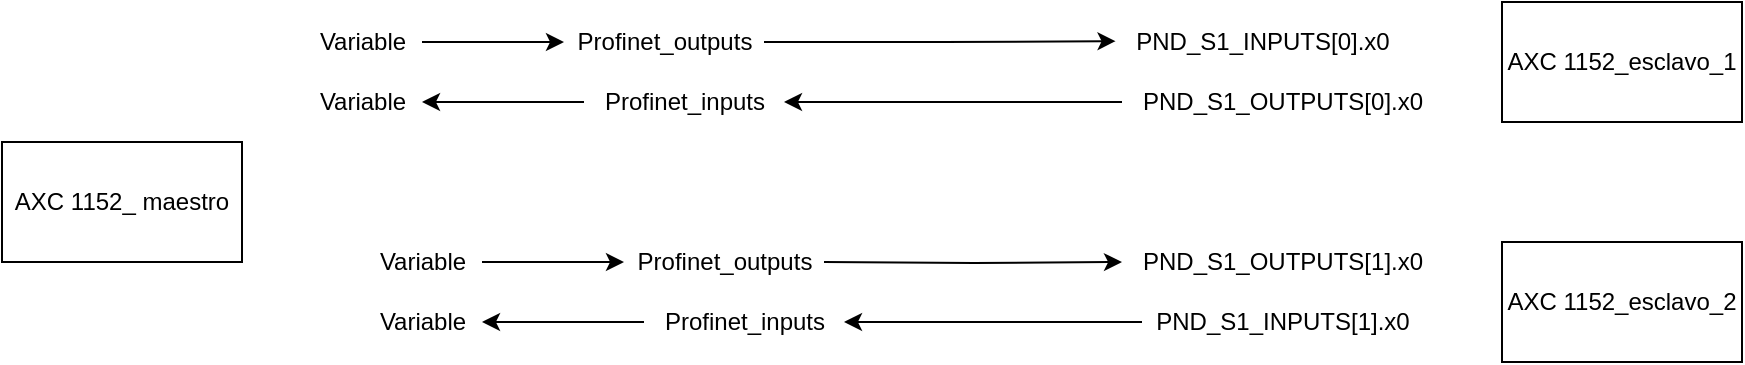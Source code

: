 <mxfile version="16.5.1" type="device"><diagram id="Zz7Bdrtnu6MihGfl3SBB" name="Página-1"><mxGraphModel dx="1038" dy="649" grid="1" gridSize="10" guides="1" tooltips="1" connect="1" arrows="1" fold="1" page="1" pageScale="1" pageWidth="2336" pageHeight="1654" math="0" shadow="0"><root><mxCell id="0"/><mxCell id="1" parent="0"/><mxCell id="ucIhzukbqX-ORDLWR3uI-1" value="AXC 1152_ maestro" style="rounded=0;whiteSpace=wrap;html=1;" vertex="1" parent="1"><mxGeometry x="70" y="320" width="120" height="60" as="geometry"/></mxCell><mxCell id="ucIhzukbqX-ORDLWR3uI-2" value="AXC 1152_esclavo_1" style="whiteSpace=wrap;html=1;" vertex="1" parent="1"><mxGeometry x="820" y="250" width="120" height="60" as="geometry"/></mxCell><mxCell id="ucIhzukbqX-ORDLWR3uI-3" value="AXC 1152_esclavo_2" style="whiteSpace=wrap;html=1;" vertex="1" parent="1"><mxGeometry x="820" y="370" width="120" height="60" as="geometry"/></mxCell><mxCell id="ucIhzukbqX-ORDLWR3uI-9" value="PND_S1_INPUTS[0].x0" style="text;html=1;align=center;verticalAlign=middle;resizable=0;points=[];autosize=1;strokeColor=none;fillColor=none;" vertex="1" parent="1"><mxGeometry x="630" y="260" width="140" height="20" as="geometry"/></mxCell><mxCell id="ucIhzukbqX-ORDLWR3uI-25" style="edgeStyle=orthogonalEdgeStyle;rounded=0;orthogonalLoop=1;jettySize=auto;html=1;entryX=-0.023;entryY=0.48;entryDx=0;entryDy=0;entryPerimeter=0;" edge="1" parent="1" source="ucIhzukbqX-ORDLWR3uI-10" target="ucIhzukbqX-ORDLWR3uI-9"><mxGeometry relative="1" as="geometry"/></mxCell><mxCell id="ucIhzukbqX-ORDLWR3uI-10" value="Profinet_outputs" style="text;html=1;align=center;verticalAlign=middle;resizable=0;points=[];autosize=1;strokeColor=none;fillColor=none;" vertex="1" parent="1"><mxGeometry x="351" y="260" width="100" height="20" as="geometry"/></mxCell><mxCell id="ucIhzukbqX-ORDLWR3uI-20" style="edgeStyle=orthogonalEdgeStyle;rounded=0;orthogonalLoop=1;jettySize=auto;html=1;" edge="1" parent="1" source="ucIhzukbqX-ORDLWR3uI-11"><mxGeometry relative="1" as="geometry"><mxPoint x="491" y="410" as="targetPoint"/></mxGeometry></mxCell><mxCell id="ucIhzukbqX-ORDLWR3uI-11" value="PND_S1_INPUTS[1].x0" style="text;html=1;align=center;verticalAlign=middle;resizable=0;points=[];autosize=1;strokeColor=none;fillColor=none;" vertex="1" parent="1"><mxGeometry x="640" y="400" width="140" height="20" as="geometry"/></mxCell><mxCell id="ucIhzukbqX-ORDLWR3uI-27" style="edgeStyle=orthogonalEdgeStyle;rounded=0;orthogonalLoop=1;jettySize=auto;html=1;" edge="1" parent="1" source="ucIhzukbqX-ORDLWR3uI-13" target="ucIhzukbqX-ORDLWR3uI-26"><mxGeometry relative="1" as="geometry"/></mxCell><mxCell id="ucIhzukbqX-ORDLWR3uI-13" value="Profinet_inputs" style="text;html=1;align=center;verticalAlign=middle;resizable=0;points=[];autosize=1;strokeColor=none;fillColor=none;" vertex="1" parent="1"><mxGeometry x="361" y="290" width="100" height="20" as="geometry"/></mxCell><mxCell id="ucIhzukbqX-ORDLWR3uI-18" style="edgeStyle=orthogonalEdgeStyle;rounded=0;orthogonalLoop=1;jettySize=auto;html=1;entryX=0;entryY=0.5;entryDx=0;entryDy=0;entryPerimeter=0;" edge="1" parent="1" target="ucIhzukbqX-ORDLWR3uI-16"><mxGeometry relative="1" as="geometry"><mxPoint x="481" y="380" as="sourcePoint"/></mxGeometry></mxCell><mxCell id="ucIhzukbqX-ORDLWR3uI-22" style="edgeStyle=orthogonalEdgeStyle;rounded=0;orthogonalLoop=1;jettySize=auto;html=1;" edge="1" parent="1" source="ucIhzukbqX-ORDLWR3uI-15" target="ucIhzukbqX-ORDLWR3uI-13"><mxGeometry relative="1" as="geometry"><mxPoint x="490" y="300" as="targetPoint"/></mxGeometry></mxCell><mxCell id="ucIhzukbqX-ORDLWR3uI-15" value="PND_S1_OUTPUTS[0].x0" style="text;html=1;align=center;verticalAlign=middle;resizable=0;points=[];autosize=1;strokeColor=none;fillColor=none;" vertex="1" parent="1"><mxGeometry x="630" y="290" width="160" height="20" as="geometry"/></mxCell><mxCell id="ucIhzukbqX-ORDLWR3uI-16" value="PND_S1_OUTPUTS[1].x0" style="text;html=1;align=center;verticalAlign=middle;resizable=0;points=[];autosize=1;strokeColor=none;fillColor=none;" vertex="1" parent="1"><mxGeometry x="630" y="370" width="160" height="20" as="geometry"/></mxCell><mxCell id="ucIhzukbqX-ORDLWR3uI-26" value="Variable" style="text;html=1;align=center;verticalAlign=middle;resizable=0;points=[];autosize=1;strokeColor=none;fillColor=none;" vertex="1" parent="1"><mxGeometry x="220" y="290" width="60" height="20" as="geometry"/></mxCell><mxCell id="ucIhzukbqX-ORDLWR3uI-29" style="edgeStyle=orthogonalEdgeStyle;rounded=0;orthogonalLoop=1;jettySize=auto;html=1;" edge="1" parent="1" source="ucIhzukbqX-ORDLWR3uI-28" target="ucIhzukbqX-ORDLWR3uI-10"><mxGeometry relative="1" as="geometry"/></mxCell><mxCell id="ucIhzukbqX-ORDLWR3uI-28" value="Variable" style="text;html=1;align=center;verticalAlign=middle;resizable=0;points=[];autosize=1;strokeColor=none;fillColor=none;" vertex="1" parent="1"><mxGeometry x="220" y="260" width="60" height="20" as="geometry"/></mxCell><mxCell id="ucIhzukbqX-ORDLWR3uI-30" value="Profinet_outputs" style="text;html=1;align=center;verticalAlign=middle;resizable=0;points=[];autosize=1;strokeColor=none;fillColor=none;" vertex="1" parent="1"><mxGeometry x="381" y="370" width="100" height="20" as="geometry"/></mxCell><mxCell id="ucIhzukbqX-ORDLWR3uI-31" style="edgeStyle=orthogonalEdgeStyle;rounded=0;orthogonalLoop=1;jettySize=auto;html=1;" edge="1" parent="1" source="ucIhzukbqX-ORDLWR3uI-32" target="ucIhzukbqX-ORDLWR3uI-33"><mxGeometry relative="1" as="geometry"/></mxCell><mxCell id="ucIhzukbqX-ORDLWR3uI-32" value="Profinet_inputs" style="text;html=1;align=center;verticalAlign=middle;resizable=0;points=[];autosize=1;strokeColor=none;fillColor=none;" vertex="1" parent="1"><mxGeometry x="391" y="400" width="100" height="20" as="geometry"/></mxCell><mxCell id="ucIhzukbqX-ORDLWR3uI-33" value="Variable" style="text;html=1;align=center;verticalAlign=middle;resizable=0;points=[];autosize=1;strokeColor=none;fillColor=none;" vertex="1" parent="1"><mxGeometry x="250" y="400" width="60" height="20" as="geometry"/></mxCell><mxCell id="ucIhzukbqX-ORDLWR3uI-34" style="edgeStyle=orthogonalEdgeStyle;rounded=0;orthogonalLoop=1;jettySize=auto;html=1;" edge="1" parent="1" source="ucIhzukbqX-ORDLWR3uI-35" target="ucIhzukbqX-ORDLWR3uI-30"><mxGeometry relative="1" as="geometry"/></mxCell><mxCell id="ucIhzukbqX-ORDLWR3uI-35" value="Variable" style="text;html=1;align=center;verticalAlign=middle;resizable=0;points=[];autosize=1;strokeColor=none;fillColor=none;" vertex="1" parent="1"><mxGeometry x="250" y="370" width="60" height="20" as="geometry"/></mxCell></root></mxGraphModel></diagram></mxfile>